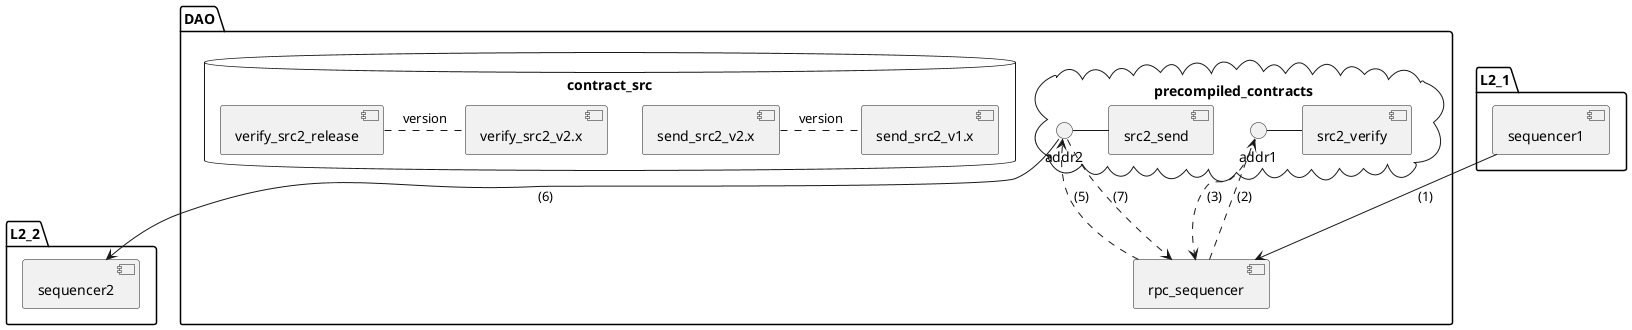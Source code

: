 @startuml

package "L2_1" {

    [sequencer1]
}

package "L2_2" {
    [sequencer2]
}

package "DAO" {
  

  cloud "precompiled_contracts" {
     addr2 - [src2_send]
     addr1 - [src2_verify]
  }
  [rpc_sequencer]
  [sequencer1] -->[rpc_sequencer] : (1)
  [rpc_sequencer] ..> addr1 : (2)
  addr1 ..> [rpc_sequencer] : (3)
  [rpc_sequencer] ..> addr2 : (5)
  addr2 --> sequencer2 : (6)
  addr2 ..> [rpc_sequencer] : (7)

  database "contract_src" {
        [send_src2_v2.x] . [send_src2_v1.x] : version
        [verify_src2_release] . [verify_src2_v2.x] : version

    }
}


@enduml